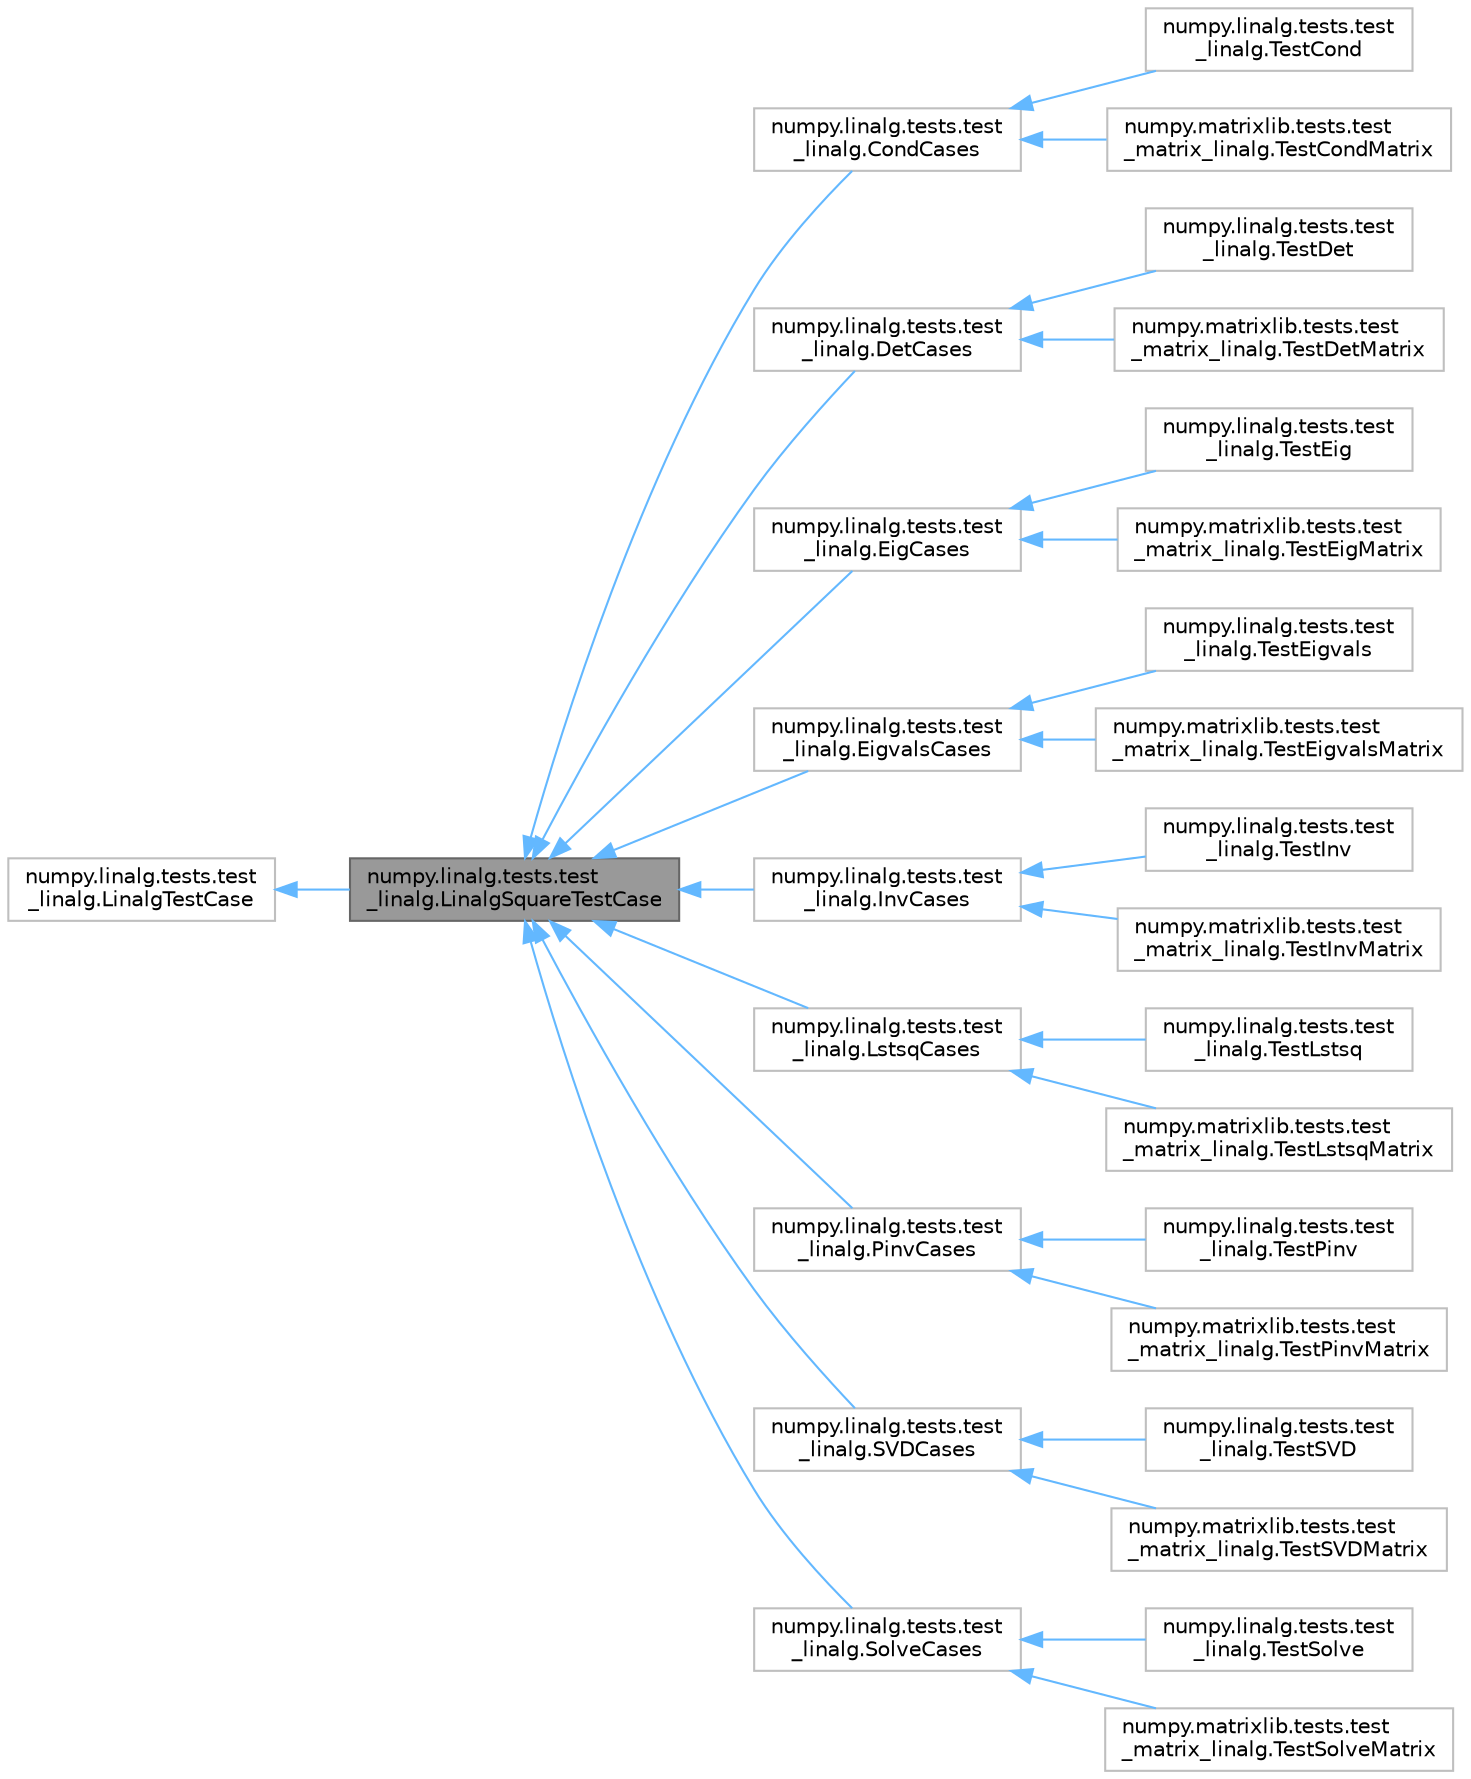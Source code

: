 digraph "numpy.linalg.tests.test_linalg.LinalgSquareTestCase"
{
 // LATEX_PDF_SIZE
  bgcolor="transparent";
  edge [fontname=Helvetica,fontsize=10,labelfontname=Helvetica,labelfontsize=10];
  node [fontname=Helvetica,fontsize=10,shape=box,height=0.2,width=0.4];
  rankdir="LR";
  Node1 [id="Node000001",label="numpy.linalg.tests.test\l_linalg.LinalgSquareTestCase",height=0.2,width=0.4,color="gray40", fillcolor="grey60", style="filled", fontcolor="black",tooltip=" "];
  Node2 -> Node1 [id="edge1_Node000001_Node000002",dir="back",color="steelblue1",style="solid",tooltip=" "];
  Node2 [id="Node000002",label="numpy.linalg.tests.test\l_linalg.LinalgTestCase",height=0.2,width=0.4,color="grey75", fillcolor="white", style="filled",URL="$df/d23/classnumpy_1_1linalg_1_1tests_1_1test__linalg_1_1LinalgTestCase.html",tooltip=" "];
  Node1 -> Node3 [id="edge2_Node000001_Node000003",dir="back",color="steelblue1",style="solid",tooltip=" "];
  Node3 [id="Node000003",label="numpy.linalg.tests.test\l_linalg.CondCases",height=0.2,width=0.4,color="grey75", fillcolor="white", style="filled",URL="$d6/d54/classnumpy_1_1linalg_1_1tests_1_1test__linalg_1_1CondCases.html",tooltip=" "];
  Node3 -> Node4 [id="edge3_Node000003_Node000004",dir="back",color="steelblue1",style="solid",tooltip=" "];
  Node4 [id="Node000004",label="numpy.linalg.tests.test\l_linalg.TestCond",height=0.2,width=0.4,color="grey75", fillcolor="white", style="filled",URL="$d9/d86/classnumpy_1_1linalg_1_1tests_1_1test__linalg_1_1TestCond.html",tooltip=" "];
  Node3 -> Node5 [id="edge4_Node000003_Node000005",dir="back",color="steelblue1",style="solid",tooltip=" "];
  Node5 [id="Node000005",label="numpy.matrixlib.tests.test\l_matrix_linalg.TestCondMatrix",height=0.2,width=0.4,color="grey75", fillcolor="white", style="filled",URL="$d5/dd4/classnumpy_1_1matrixlib_1_1tests_1_1test__matrix__linalg_1_1TestCondMatrix.html",tooltip=" "];
  Node1 -> Node6 [id="edge5_Node000001_Node000006",dir="back",color="steelblue1",style="solid",tooltip=" "];
  Node6 [id="Node000006",label="numpy.linalg.tests.test\l_linalg.DetCases",height=0.2,width=0.4,color="grey75", fillcolor="white", style="filled",URL="$d4/d63/classnumpy_1_1linalg_1_1tests_1_1test__linalg_1_1DetCases.html",tooltip=" "];
  Node6 -> Node7 [id="edge6_Node000006_Node000007",dir="back",color="steelblue1",style="solid",tooltip=" "];
  Node7 [id="Node000007",label="numpy.linalg.tests.test\l_linalg.TestDet",height=0.2,width=0.4,color="grey75", fillcolor="white", style="filled",URL="$d6/d23/classnumpy_1_1linalg_1_1tests_1_1test__linalg_1_1TestDet.html",tooltip=" "];
  Node6 -> Node8 [id="edge7_Node000006_Node000008",dir="back",color="steelblue1",style="solid",tooltip=" "];
  Node8 [id="Node000008",label="numpy.matrixlib.tests.test\l_matrix_linalg.TestDetMatrix",height=0.2,width=0.4,color="grey75", fillcolor="white", style="filled",URL="$d7/d75/classnumpy_1_1matrixlib_1_1tests_1_1test__matrix__linalg_1_1TestDetMatrix.html",tooltip=" "];
  Node1 -> Node9 [id="edge8_Node000001_Node000009",dir="back",color="steelblue1",style="solid",tooltip=" "];
  Node9 [id="Node000009",label="numpy.linalg.tests.test\l_linalg.EigCases",height=0.2,width=0.4,color="grey75", fillcolor="white", style="filled",URL="$d2/da3/classnumpy_1_1linalg_1_1tests_1_1test__linalg_1_1EigCases.html",tooltip=" "];
  Node9 -> Node10 [id="edge9_Node000009_Node000010",dir="back",color="steelblue1",style="solid",tooltip=" "];
  Node10 [id="Node000010",label="numpy.linalg.tests.test\l_linalg.TestEig",height=0.2,width=0.4,color="grey75", fillcolor="white", style="filled",URL="$da/d11/classnumpy_1_1linalg_1_1tests_1_1test__linalg_1_1TestEig.html",tooltip=" "];
  Node9 -> Node11 [id="edge10_Node000009_Node000011",dir="back",color="steelblue1",style="solid",tooltip=" "];
  Node11 [id="Node000011",label="numpy.matrixlib.tests.test\l_matrix_linalg.TestEigMatrix",height=0.2,width=0.4,color="grey75", fillcolor="white", style="filled",URL="$d9/d04/classnumpy_1_1matrixlib_1_1tests_1_1test__matrix__linalg_1_1TestEigMatrix.html",tooltip=" "];
  Node1 -> Node12 [id="edge11_Node000001_Node000012",dir="back",color="steelblue1",style="solid",tooltip=" "];
  Node12 [id="Node000012",label="numpy.linalg.tests.test\l_linalg.EigvalsCases",height=0.2,width=0.4,color="grey75", fillcolor="white", style="filled",URL="$d8/d4e/classnumpy_1_1linalg_1_1tests_1_1test__linalg_1_1EigvalsCases.html",tooltip=" "];
  Node12 -> Node13 [id="edge12_Node000012_Node000013",dir="back",color="steelblue1",style="solid",tooltip=" "];
  Node13 [id="Node000013",label="numpy.linalg.tests.test\l_linalg.TestEigvals",height=0.2,width=0.4,color="grey75", fillcolor="white", style="filled",URL="$db/d7f/classnumpy_1_1linalg_1_1tests_1_1test__linalg_1_1TestEigvals.html",tooltip=" "];
  Node12 -> Node14 [id="edge13_Node000012_Node000014",dir="back",color="steelblue1",style="solid",tooltip=" "];
  Node14 [id="Node000014",label="numpy.matrixlib.tests.test\l_matrix_linalg.TestEigvalsMatrix",height=0.2,width=0.4,color="grey75", fillcolor="white", style="filled",URL="$df/d9c/classnumpy_1_1matrixlib_1_1tests_1_1test__matrix__linalg_1_1TestEigvalsMatrix.html",tooltip=" "];
  Node1 -> Node15 [id="edge14_Node000001_Node000015",dir="back",color="steelblue1",style="solid",tooltip=" "];
  Node15 [id="Node000015",label="numpy.linalg.tests.test\l_linalg.InvCases",height=0.2,width=0.4,color="grey75", fillcolor="white", style="filled",URL="$d6/d17/classnumpy_1_1linalg_1_1tests_1_1test__linalg_1_1InvCases.html",tooltip=" "];
  Node15 -> Node16 [id="edge15_Node000015_Node000016",dir="back",color="steelblue1",style="solid",tooltip=" "];
  Node16 [id="Node000016",label="numpy.linalg.tests.test\l_linalg.TestInv",height=0.2,width=0.4,color="grey75", fillcolor="white", style="filled",URL="$d5/deb/classnumpy_1_1linalg_1_1tests_1_1test__linalg_1_1TestInv.html",tooltip=" "];
  Node15 -> Node17 [id="edge16_Node000015_Node000017",dir="back",color="steelblue1",style="solid",tooltip=" "];
  Node17 [id="Node000017",label="numpy.matrixlib.tests.test\l_matrix_linalg.TestInvMatrix",height=0.2,width=0.4,color="grey75", fillcolor="white", style="filled",URL="$d2/d0c/classnumpy_1_1matrixlib_1_1tests_1_1test__matrix__linalg_1_1TestInvMatrix.html",tooltip=" "];
  Node1 -> Node18 [id="edge17_Node000001_Node000018",dir="back",color="steelblue1",style="solid",tooltip=" "];
  Node18 [id="Node000018",label="numpy.linalg.tests.test\l_linalg.LstsqCases",height=0.2,width=0.4,color="grey75", fillcolor="white", style="filled",URL="$d7/dba/classnumpy_1_1linalg_1_1tests_1_1test__linalg_1_1LstsqCases.html",tooltip=" "];
  Node18 -> Node19 [id="edge18_Node000018_Node000019",dir="back",color="steelblue1",style="solid",tooltip=" "];
  Node19 [id="Node000019",label="numpy.linalg.tests.test\l_linalg.TestLstsq",height=0.2,width=0.4,color="grey75", fillcolor="white", style="filled",URL="$de/df7/classnumpy_1_1linalg_1_1tests_1_1test__linalg_1_1TestLstsq.html",tooltip=" "];
  Node18 -> Node20 [id="edge19_Node000018_Node000020",dir="back",color="steelblue1",style="solid",tooltip=" "];
  Node20 [id="Node000020",label="numpy.matrixlib.tests.test\l_matrix_linalg.TestLstsqMatrix",height=0.2,width=0.4,color="grey75", fillcolor="white", style="filled",URL="$d8/db8/classnumpy_1_1matrixlib_1_1tests_1_1test__matrix__linalg_1_1TestLstsqMatrix.html",tooltip=" "];
  Node1 -> Node21 [id="edge20_Node000001_Node000021",dir="back",color="steelblue1",style="solid",tooltip=" "];
  Node21 [id="Node000021",label="numpy.linalg.tests.test\l_linalg.PinvCases",height=0.2,width=0.4,color="grey75", fillcolor="white", style="filled",URL="$d0/d3d/classnumpy_1_1linalg_1_1tests_1_1test__linalg_1_1PinvCases.html",tooltip=" "];
  Node21 -> Node22 [id="edge21_Node000021_Node000022",dir="back",color="steelblue1",style="solid",tooltip=" "];
  Node22 [id="Node000022",label="numpy.linalg.tests.test\l_linalg.TestPinv",height=0.2,width=0.4,color="grey75", fillcolor="white", style="filled",URL="$d0/dd0/classnumpy_1_1linalg_1_1tests_1_1test__linalg_1_1TestPinv.html",tooltip=" "];
  Node21 -> Node23 [id="edge22_Node000021_Node000023",dir="back",color="steelblue1",style="solid",tooltip=" "];
  Node23 [id="Node000023",label="numpy.matrixlib.tests.test\l_matrix_linalg.TestPinvMatrix",height=0.2,width=0.4,color="grey75", fillcolor="white", style="filled",URL="$d9/d24/classnumpy_1_1matrixlib_1_1tests_1_1test__matrix__linalg_1_1TestPinvMatrix.html",tooltip=" "];
  Node1 -> Node24 [id="edge23_Node000001_Node000024",dir="back",color="steelblue1",style="solid",tooltip=" "];
  Node24 [id="Node000024",label="numpy.linalg.tests.test\l_linalg.SVDCases",height=0.2,width=0.4,color="grey75", fillcolor="white", style="filled",URL="$dc/d78/classnumpy_1_1linalg_1_1tests_1_1test__linalg_1_1SVDCases.html",tooltip=" "];
  Node24 -> Node25 [id="edge24_Node000024_Node000025",dir="back",color="steelblue1",style="solid",tooltip=" "];
  Node25 [id="Node000025",label="numpy.linalg.tests.test\l_linalg.TestSVD",height=0.2,width=0.4,color="grey75", fillcolor="white", style="filled",URL="$da/d5a/classnumpy_1_1linalg_1_1tests_1_1test__linalg_1_1TestSVD.html",tooltip=" "];
  Node24 -> Node26 [id="edge25_Node000024_Node000026",dir="back",color="steelblue1",style="solid",tooltip=" "];
  Node26 [id="Node000026",label="numpy.matrixlib.tests.test\l_matrix_linalg.TestSVDMatrix",height=0.2,width=0.4,color="grey75", fillcolor="white", style="filled",URL="$da/db3/classnumpy_1_1matrixlib_1_1tests_1_1test__matrix__linalg_1_1TestSVDMatrix.html",tooltip=" "];
  Node1 -> Node27 [id="edge26_Node000001_Node000027",dir="back",color="steelblue1",style="solid",tooltip=" "];
  Node27 [id="Node000027",label="numpy.linalg.tests.test\l_linalg.SolveCases",height=0.2,width=0.4,color="grey75", fillcolor="white", style="filled",URL="$d9/d74/classnumpy_1_1linalg_1_1tests_1_1test__linalg_1_1SolveCases.html",tooltip=" "];
  Node27 -> Node28 [id="edge27_Node000027_Node000028",dir="back",color="steelblue1",style="solid",tooltip=" "];
  Node28 [id="Node000028",label="numpy.linalg.tests.test\l_linalg.TestSolve",height=0.2,width=0.4,color="grey75", fillcolor="white", style="filled",URL="$d0/d2f/classnumpy_1_1linalg_1_1tests_1_1test__linalg_1_1TestSolve.html",tooltip=" "];
  Node27 -> Node29 [id="edge28_Node000027_Node000029",dir="back",color="steelblue1",style="solid",tooltip=" "];
  Node29 [id="Node000029",label="numpy.matrixlib.tests.test\l_matrix_linalg.TestSolveMatrix",height=0.2,width=0.4,color="grey75", fillcolor="white", style="filled",URL="$dd/dde/classnumpy_1_1matrixlib_1_1tests_1_1test__matrix__linalg_1_1TestSolveMatrix.html",tooltip=" "];
}
